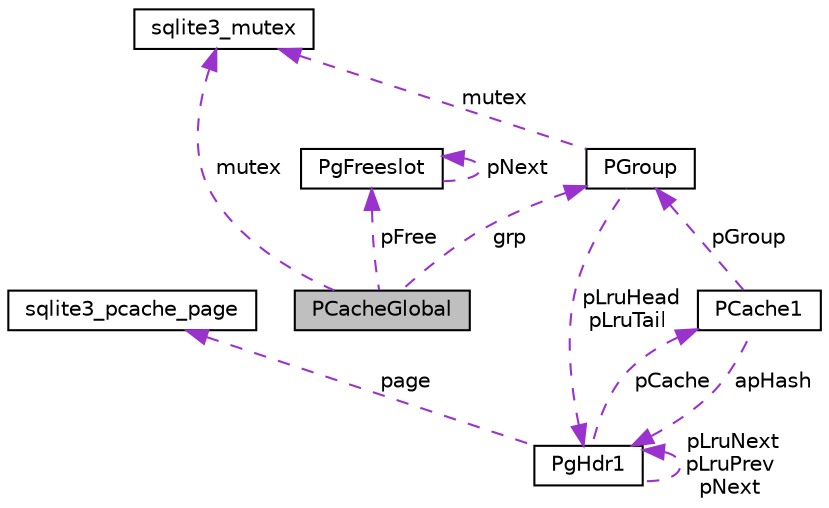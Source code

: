 digraph G
{
 // INTERACTIVE_SVG=YES
  edge [fontname="Helvetica",fontsize="10",labelfontname="Helvetica",labelfontsize="10"];
  node [fontname="Helvetica",fontsize="10",shape=record];
  Node1 [label="PCacheGlobal",height=0.2,width=0.4,color="black", fillcolor="grey75", style="filled" fontcolor="black"];
  Node2 -> Node1 [dir="back",color="darkorchid3",fontsize="10",style="dashed",label=" grp" ,fontname="Helvetica"];
  Node2 [label="PGroup",height=0.2,width=0.4,color="black", fillcolor="white", style="filled",URL="$d5/dfb/struct_p_group.html"];
  Node3 -> Node2 [dir="back",color="darkorchid3",fontsize="10",style="dashed",label=" pLruHead\npLruTail" ,fontname="Helvetica"];
  Node3 [label="PgHdr1",height=0.2,width=0.4,color="black", fillcolor="white", style="filled",URL="$da/d32/struct_pg_hdr1.html"];
  Node4 -> Node3 [dir="back",color="darkorchid3",fontsize="10",style="dashed",label=" page" ,fontname="Helvetica"];
  Node4 [label="sqlite3_pcache_page",height=0.2,width=0.4,color="black", fillcolor="white", style="filled",URL="$d8/d72/structsqlite3__pcache__page.html"];
  Node3 -> Node3 [dir="back",color="darkorchid3",fontsize="10",style="dashed",label=" pLruNext\npLruPrev\npNext" ,fontname="Helvetica"];
  Node5 -> Node3 [dir="back",color="darkorchid3",fontsize="10",style="dashed",label=" pCache" ,fontname="Helvetica"];
  Node5 [label="PCache1",height=0.2,width=0.4,color="black", fillcolor="white", style="filled",URL="$d7/df0/struct_p_cache1.html"];
  Node2 -> Node5 [dir="back",color="darkorchid3",fontsize="10",style="dashed",label=" pGroup" ,fontname="Helvetica"];
  Node3 -> Node5 [dir="back",color="darkorchid3",fontsize="10",style="dashed",label=" apHash" ,fontname="Helvetica"];
  Node6 -> Node2 [dir="back",color="darkorchid3",fontsize="10",style="dashed",label=" mutex" ,fontname="Helvetica"];
  Node6 [label="sqlite3_mutex",height=0.2,width=0.4,color="black", fillcolor="white", style="filled",URL="$d5/d3c/structsqlite3__mutex.html"];
  Node6 -> Node1 [dir="back",color="darkorchid3",fontsize="10",style="dashed",label=" mutex" ,fontname="Helvetica"];
  Node7 -> Node1 [dir="back",color="darkorchid3",fontsize="10",style="dashed",label=" pFree" ,fontname="Helvetica"];
  Node7 [label="PgFreeslot",height=0.2,width=0.4,color="black", fillcolor="white", style="filled",URL="$d0/d56/struct_pg_freeslot.html"];
  Node7 -> Node7 [dir="back",color="darkorchid3",fontsize="10",style="dashed",label=" pNext" ,fontname="Helvetica"];
}
